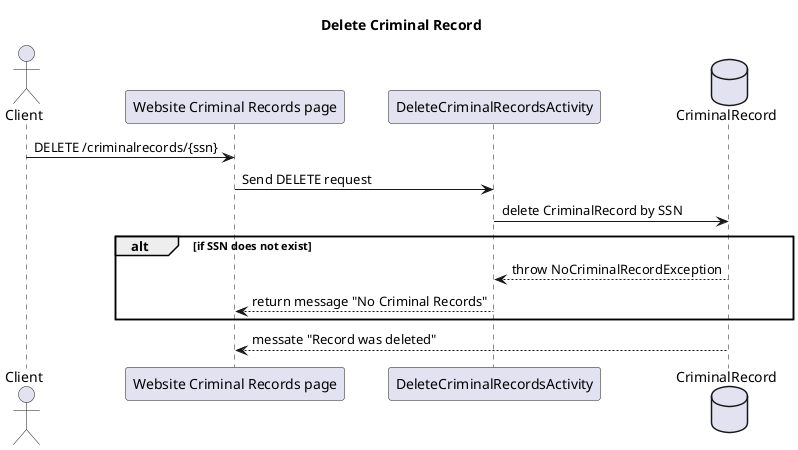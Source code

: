 @startuml
title Delete Criminal Record

actor Client
participant "Website Criminal Records page" as CriminalRecordsPage
participant DeleteCriminalRecordsActivity
database CriminalRecord

Client -> CriminalRecordsPage : DELETE /criminalrecords/{ssn}
CriminalRecordsPage -> DeleteCriminalRecordsActivity : Send DELETE request
DeleteCriminalRecordsActivity -> CriminalRecord : delete CriminalRecord by SSN

alt if SSN does not exist
CriminalRecord --> DeleteCriminalRecordsActivity : throw NoCriminalRecordException
DeleteCriminalRecordsActivity --> CriminalRecordsPage : return message "No Criminal Records"
end

CriminalRecord --> CriminalRecordsPage : messate "Record was deleted"

@enduml
